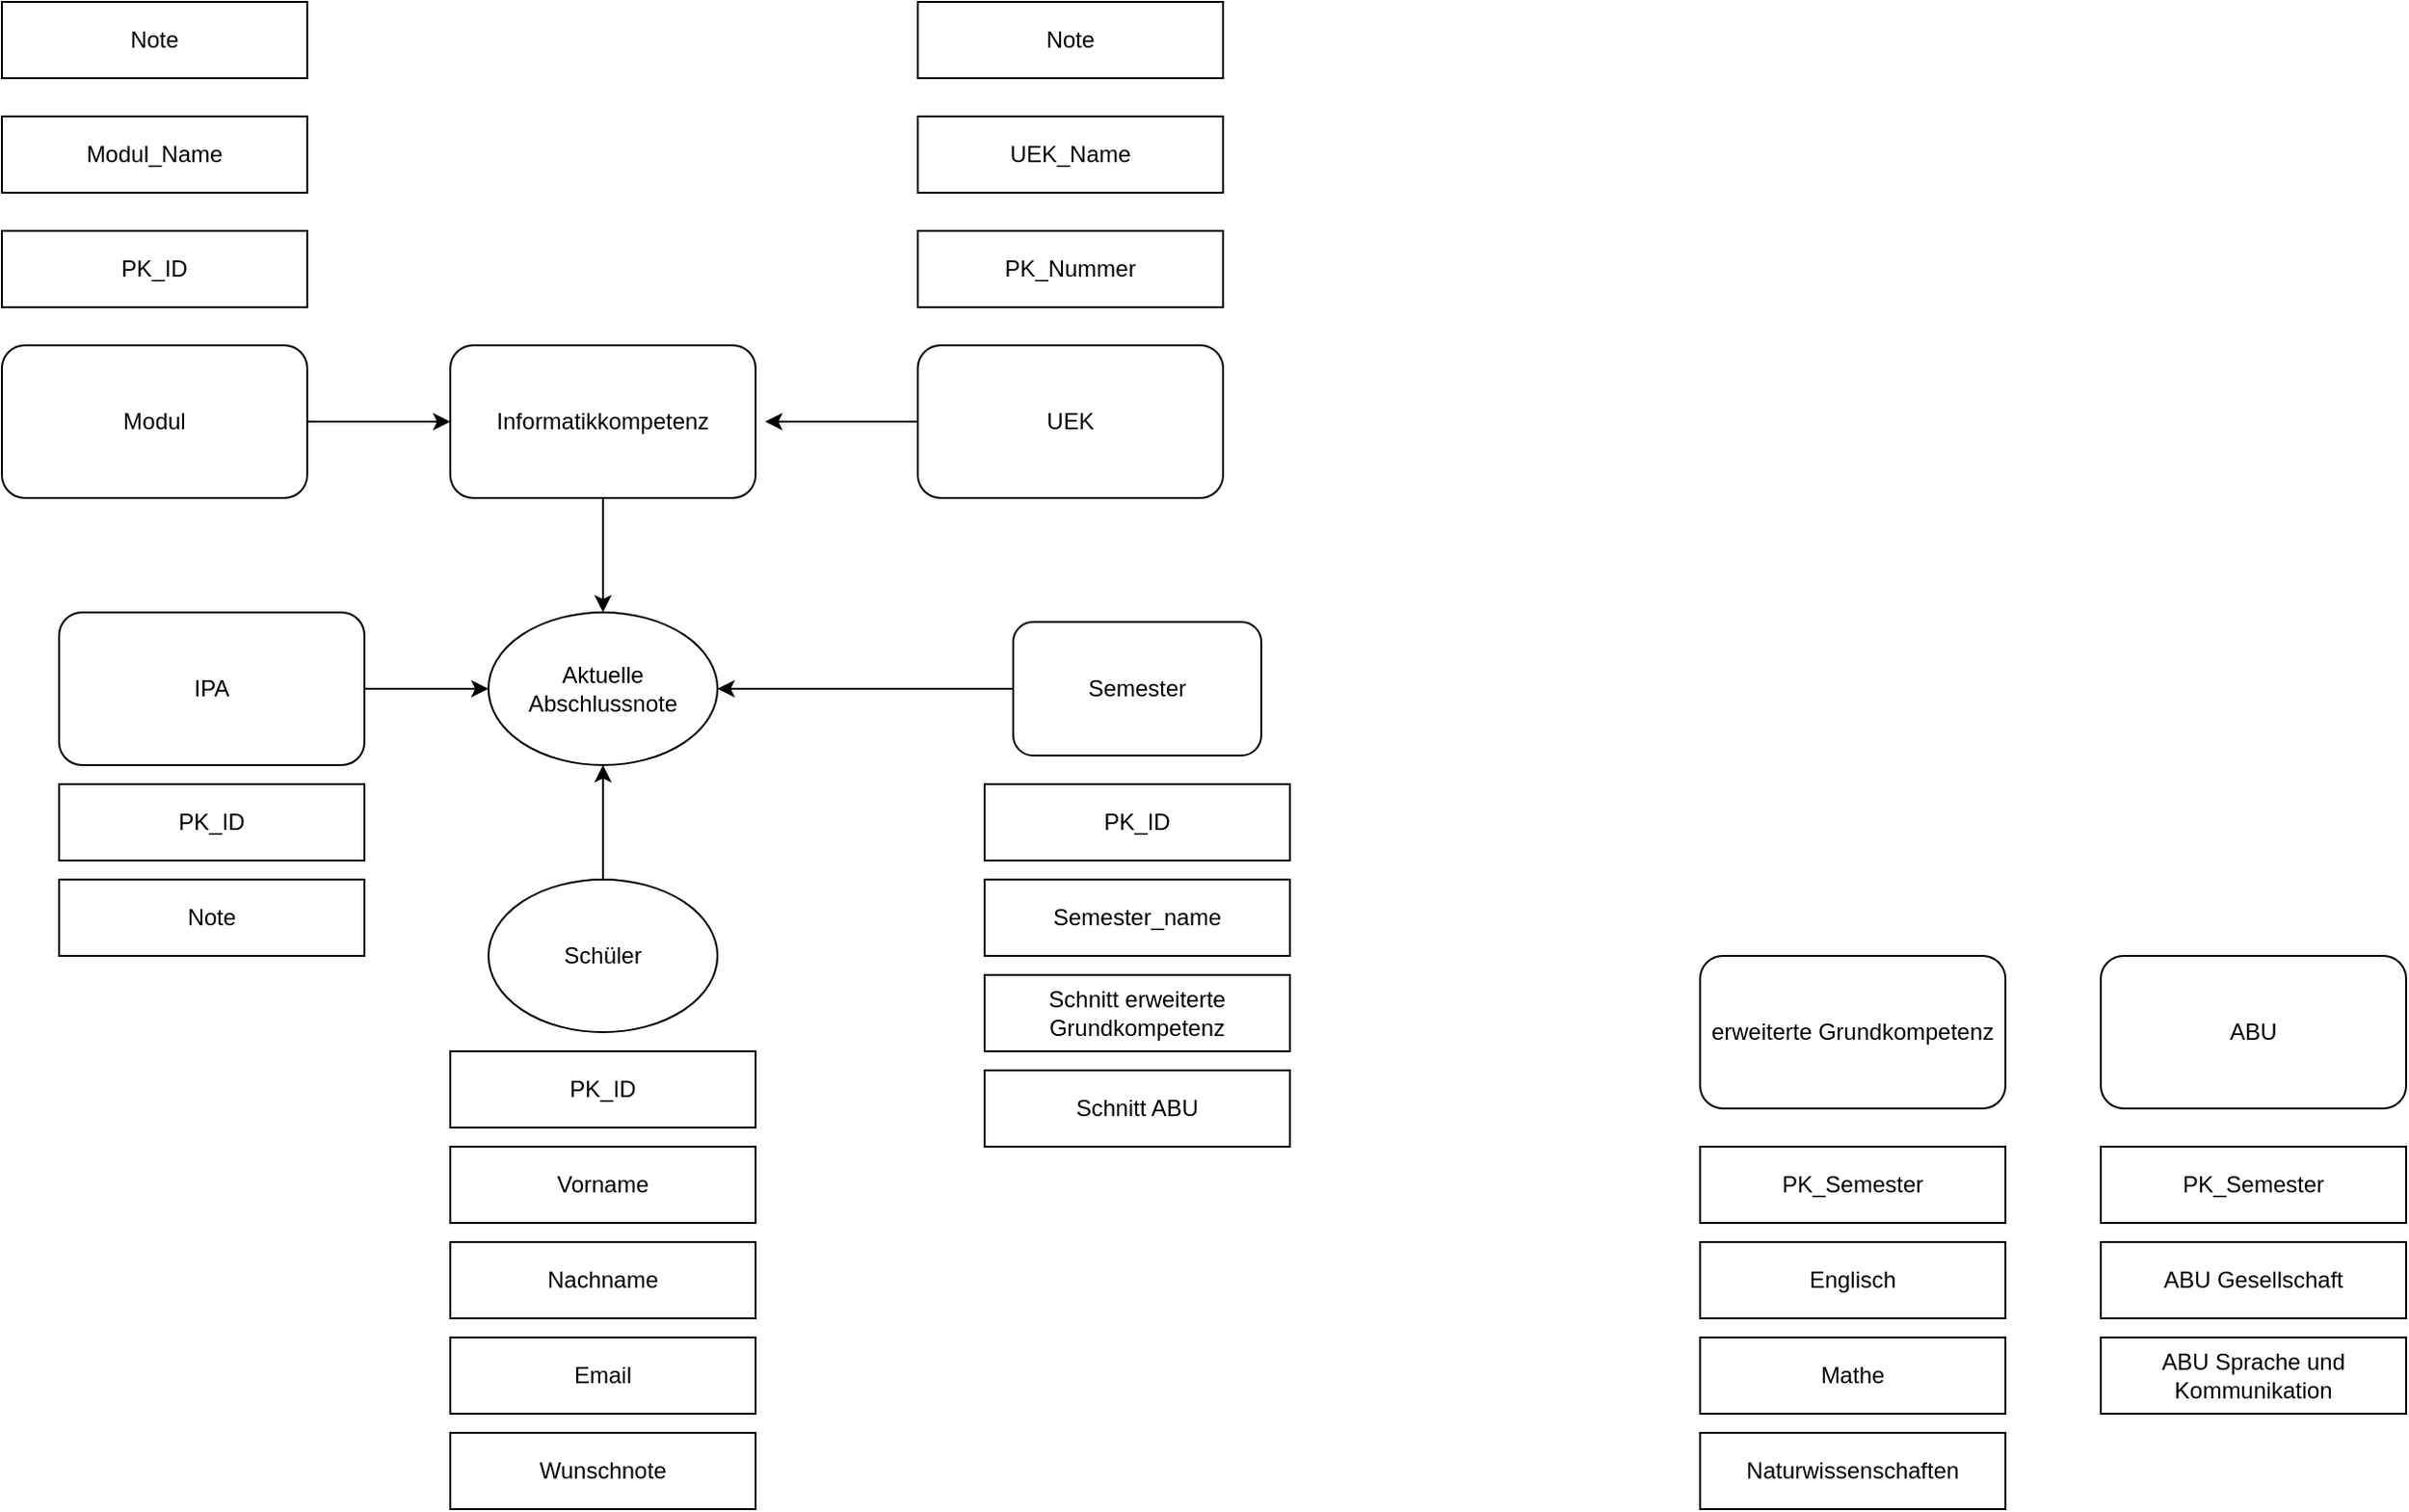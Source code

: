 <mxfile version="13.4.2" type="device"><diagram id="FA2pvbJVnhHUstmJ9Ocf" name="Page-1"><mxGraphModel dx="1958" dy="2289" grid="1" gridSize="10" guides="1" tooltips="1" connect="1" arrows="1" fold="1" page="1" pageScale="1" pageWidth="827" pageHeight="1169" math="0" shadow="0"><root><mxCell id="0"/><mxCell id="1" parent="0"/><mxCell id="WGM4-kCEjhzOVZ1KZP3T-17" value="Schnitt ABU" style="rounded=0;whiteSpace=wrap;html=1;" parent="1" vertex="1"><mxGeometry x="585" y="340" width="160" height="40" as="geometry"/></mxCell><mxCell id="WGM4-kCEjhzOVZ1KZP3T-18" value="Schnitt erweiterte Grundkompetenz" style="rounded=0;whiteSpace=wrap;html=1;" parent="1" vertex="1"><mxGeometry x="585" y="290" width="160" height="40" as="geometry"/></mxCell><mxCell id="lnzg3UbZbjCi_8-Uxgiz-25" value="" style="edgeStyle=orthogonalEdgeStyle;rounded=0;orthogonalLoop=1;jettySize=auto;html=1;" edge="1" parent="1" source="WGM4-kCEjhzOVZ1KZP3T-23" target="WGM4-kCEjhzOVZ1KZP3T-66"><mxGeometry relative="1" as="geometry"/></mxCell><mxCell id="WGM4-kCEjhzOVZ1KZP3T-23" value="IPA" style="rounded=1;whiteSpace=wrap;html=1;" parent="1" vertex="1"><mxGeometry x="100" y="100" width="160" height="80" as="geometry"/></mxCell><mxCell id="lnzg3UbZbjCi_8-Uxgiz-23" value="" style="edgeStyle=orthogonalEdgeStyle;rounded=0;orthogonalLoop=1;jettySize=auto;html=1;" edge="1" parent="1" source="WGM4-kCEjhzOVZ1KZP3T-24"><mxGeometry relative="1" as="geometry"><mxPoint x="470" as="targetPoint"/></mxGeometry></mxCell><mxCell id="WGM4-kCEjhzOVZ1KZP3T-24" value="UEK" style="rounded=1;whiteSpace=wrap;html=1;" parent="1" vertex="1"><mxGeometry x="550" y="-40" width="160" height="80" as="geometry"/></mxCell><mxCell id="lnzg3UbZbjCi_8-Uxgiz-26" value="" style="edgeStyle=orthogonalEdgeStyle;rounded=0;orthogonalLoop=1;jettySize=auto;html=1;" edge="1" parent="1" source="WGM4-kCEjhzOVZ1KZP3T-63" target="WGM4-kCEjhzOVZ1KZP3T-66"><mxGeometry relative="1" as="geometry"/></mxCell><mxCell id="WGM4-kCEjhzOVZ1KZP3T-63" value="Semester" style="rounded=1;whiteSpace=wrap;html=1;" parent="1" vertex="1"><mxGeometry x="600" y="105" width="130" height="70" as="geometry"/></mxCell><mxCell id="WGM4-kCEjhzOVZ1KZP3T-66" value="Aktuelle&lt;br&gt;Abschlussnote" style="ellipse;whiteSpace=wrap;html=1;" parent="1" vertex="1"><mxGeometry x="325" y="100" width="120" height="80" as="geometry"/></mxCell><mxCell id="WGM4-kCEjhzOVZ1KZP3T-82" value="PK_Nummer" style="rounded=0;whiteSpace=wrap;html=1;" parent="1" vertex="1"><mxGeometry x="550" y="-100" width="160" height="40" as="geometry"/></mxCell><mxCell id="WGM4-kCEjhzOVZ1KZP3T-83" value="Note" style="rounded=0;whiteSpace=wrap;html=1;" parent="1" vertex="1"><mxGeometry x="550" y="-220" width="160" height="40" as="geometry"/></mxCell><mxCell id="lnzg3UbZbjCi_8-Uxgiz-24" value="" style="edgeStyle=orthogonalEdgeStyle;rounded=0;orthogonalLoop=1;jettySize=auto;html=1;" edge="1" parent="1" source="WGM4-kCEjhzOVZ1KZP3T-103" target="WGM4-kCEjhzOVZ1KZP3T-66"><mxGeometry relative="1" as="geometry"/></mxCell><mxCell id="WGM4-kCEjhzOVZ1KZP3T-103" value="Informatikkompetenz" style="rounded=1;whiteSpace=wrap;html=1;" parent="1" vertex="1"><mxGeometry x="305" y="-40" width="160" height="80" as="geometry"/></mxCell><mxCell id="lnzg3UbZbjCi_8-Uxgiz-21" value="" style="edgeStyle=orthogonalEdgeStyle;rounded=0;orthogonalLoop=1;jettySize=auto;html=1;" edge="1" parent="1" source="lnzg3UbZbjCi_8-Uxgiz-13" target="WGM4-kCEjhzOVZ1KZP3T-103"><mxGeometry relative="1" as="geometry"/></mxCell><mxCell id="lnzg3UbZbjCi_8-Uxgiz-13" value="&lt;div&gt;Modul&lt;/div&gt;" style="rounded=1;whiteSpace=wrap;html=1;" vertex="1" parent="1"><mxGeometry x="70" y="-40" width="160" height="80" as="geometry"/></mxCell><mxCell id="lnzg3UbZbjCi_8-Uxgiz-15" value="Modul_Name" style="rounded=0;whiteSpace=wrap;html=1;" vertex="1" parent="1"><mxGeometry x="70" y="-160" width="160" height="40" as="geometry"/></mxCell><mxCell id="lnzg3UbZbjCi_8-Uxgiz-16" value="Note" style="rounded=0;whiteSpace=wrap;html=1;" vertex="1" parent="1"><mxGeometry x="70" y="-220" width="160" height="40" as="geometry"/></mxCell><mxCell id="lnzg3UbZbjCi_8-Uxgiz-29" value="erweiterte Grundkompetenz" style="rounded=1;whiteSpace=wrap;html=1;" vertex="1" parent="1"><mxGeometry x="960" y="280" width="160" height="80" as="geometry"/></mxCell><mxCell id="lnzg3UbZbjCi_8-Uxgiz-30" value="PK_Semester" style="rounded=0;whiteSpace=wrap;html=1;" vertex="1" parent="1"><mxGeometry x="960" y="380" width="160" height="40" as="geometry"/></mxCell><mxCell id="lnzg3UbZbjCi_8-Uxgiz-31" value="Englisch" style="rounded=0;whiteSpace=wrap;html=1;" vertex="1" parent="1"><mxGeometry x="960" y="430" width="160" height="40" as="geometry"/></mxCell><mxCell id="lnzg3UbZbjCi_8-Uxgiz-32" value="Mathe" style="rounded=0;whiteSpace=wrap;html=1;" vertex="1" parent="1"><mxGeometry x="960" y="480" width="160" height="40" as="geometry"/></mxCell><mxCell id="lnzg3UbZbjCi_8-Uxgiz-33" value="Naturwissenschaften" style="rounded=0;whiteSpace=wrap;html=1;" vertex="1" parent="1"><mxGeometry x="960" y="530" width="160" height="40" as="geometry"/></mxCell><mxCell id="lnzg3UbZbjCi_8-Uxgiz-34" value="PK_ID" style="rounded=0;whiteSpace=wrap;html=1;" vertex="1" parent="1"><mxGeometry x="585" y="190" width="160" height="40" as="geometry"/></mxCell><mxCell id="lnzg3UbZbjCi_8-Uxgiz-36" value="PK_Semester" style="rounded=0;whiteSpace=wrap;html=1;" vertex="1" parent="1"><mxGeometry x="1170" y="380" width="160" height="40" as="geometry"/></mxCell><mxCell id="lnzg3UbZbjCi_8-Uxgiz-37" value="ABU Gesellschaft" style="rounded=0;whiteSpace=wrap;html=1;" vertex="1" parent="1"><mxGeometry x="1170" y="430" width="160" height="40" as="geometry"/></mxCell><mxCell id="lnzg3UbZbjCi_8-Uxgiz-38" value="ABU Sprache und&lt;br&gt;Kommunikation" style="rounded=0;whiteSpace=wrap;html=1;" vertex="1" parent="1"><mxGeometry x="1170" y="480" width="160" height="40" as="geometry"/></mxCell><mxCell id="lnzg3UbZbjCi_8-Uxgiz-39" value="PK_ID" style="rounded=0;whiteSpace=wrap;html=1;" vertex="1" parent="1"><mxGeometry x="305" y="330" width="160" height="40" as="geometry"/></mxCell><mxCell id="lnzg3UbZbjCi_8-Uxgiz-40" value="Vorname" style="rounded=0;whiteSpace=wrap;html=1;" vertex="1" parent="1"><mxGeometry x="305" y="380" width="160" height="40" as="geometry"/></mxCell><mxCell id="lnzg3UbZbjCi_8-Uxgiz-41" value="Nachname" style="rounded=0;whiteSpace=wrap;html=1;" vertex="1" parent="1"><mxGeometry x="305" y="430" width="160" height="40" as="geometry"/></mxCell><mxCell id="lnzg3UbZbjCi_8-Uxgiz-42" value="Email" style="rounded=0;whiteSpace=wrap;html=1;" vertex="1" parent="1"><mxGeometry x="305" y="480" width="160" height="40" as="geometry"/></mxCell><mxCell id="lnzg3UbZbjCi_8-Uxgiz-43" value="Wunschnote" style="rounded=0;whiteSpace=wrap;html=1;" vertex="1" parent="1"><mxGeometry x="305" y="530" width="160" height="40" as="geometry"/></mxCell><mxCell id="lnzg3UbZbjCi_8-Uxgiz-44" value="&lt;div&gt;ABU&lt;/div&gt;" style="rounded=1;whiteSpace=wrap;html=1;" vertex="1" parent="1"><mxGeometry x="1170" y="280" width="160" height="80" as="geometry"/></mxCell><mxCell id="lnzg3UbZbjCi_8-Uxgiz-45" value="PK_ID" style="rounded=0;whiteSpace=wrap;html=1;" vertex="1" parent="1"><mxGeometry x="100" y="190" width="160" height="40" as="geometry"/></mxCell><mxCell id="lnzg3UbZbjCi_8-Uxgiz-46" value="Note" style="rounded=0;whiteSpace=wrap;html=1;" vertex="1" parent="1"><mxGeometry x="100" y="240" width="160" height="40" as="geometry"/></mxCell><mxCell id="lnzg3UbZbjCi_8-Uxgiz-50" value="" style="edgeStyle=orthogonalEdgeStyle;rounded=0;orthogonalLoop=1;jettySize=auto;html=1;" edge="1" parent="1" source="lnzg3UbZbjCi_8-Uxgiz-47" target="WGM4-kCEjhzOVZ1KZP3T-66"><mxGeometry relative="1" as="geometry"/></mxCell><mxCell id="lnzg3UbZbjCi_8-Uxgiz-47" value="Schüler" style="ellipse;whiteSpace=wrap;html=1;" vertex="1" parent="1"><mxGeometry x="325" y="240" width="120" height="80" as="geometry"/></mxCell><mxCell id="lnzg3UbZbjCi_8-Uxgiz-51" value="Semester_name" style="rounded=0;whiteSpace=wrap;html=1;" vertex="1" parent="1"><mxGeometry x="585" y="240" width="160" height="40" as="geometry"/></mxCell><mxCell id="lnzg3UbZbjCi_8-Uxgiz-52" value="PK_ID" style="rounded=0;whiteSpace=wrap;html=1;" vertex="1" parent="1"><mxGeometry x="70" y="-100" width="160" height="40" as="geometry"/></mxCell><mxCell id="lnzg3UbZbjCi_8-Uxgiz-53" value="UEK_Name" style="rounded=0;whiteSpace=wrap;html=1;" vertex="1" parent="1"><mxGeometry x="550" y="-160" width="160" height="40" as="geometry"/></mxCell></root></mxGraphModel></diagram></mxfile>